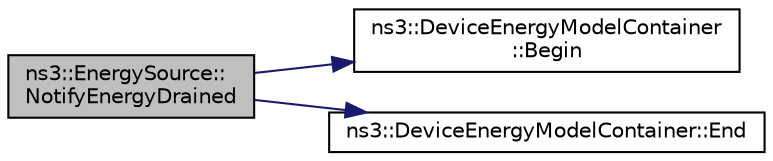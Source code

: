 digraph "ns3::EnergySource::NotifyEnergyDrained"
{
  edge [fontname="Helvetica",fontsize="10",labelfontname="Helvetica",labelfontsize="10"];
  node [fontname="Helvetica",fontsize="10",shape=record];
  rankdir="LR";
  Node1 [label="ns3::EnergySource::\lNotifyEnergyDrained",height=0.2,width=0.4,color="black", fillcolor="grey75", style="filled", fontcolor="black"];
  Node1 -> Node2 [color="midnightblue",fontsize="10",style="solid"];
  Node2 [label="ns3::DeviceEnergyModelContainer\l::Begin",height=0.2,width=0.4,color="black", fillcolor="white", style="filled",URL="$d9/d4d/classns3_1_1DeviceEnergyModelContainer.html#a4fe48a4bd94d73c3e8966771a4c23b11",tooltip="Get an iterator which refers to the first DeviceEnergyModel pointer in the container. "];
  Node1 -> Node3 [color="midnightblue",fontsize="10",style="solid"];
  Node3 [label="ns3::DeviceEnergyModelContainer::End",height=0.2,width=0.4,color="black", fillcolor="white", style="filled",URL="$d9/d4d/classns3_1_1DeviceEnergyModelContainer.html#a2cedd9f88ba5587150d09d1e230cd4be",tooltip="Get an iterator which refers to the last DeviceEnergyModel pointer in the container. "];
}
